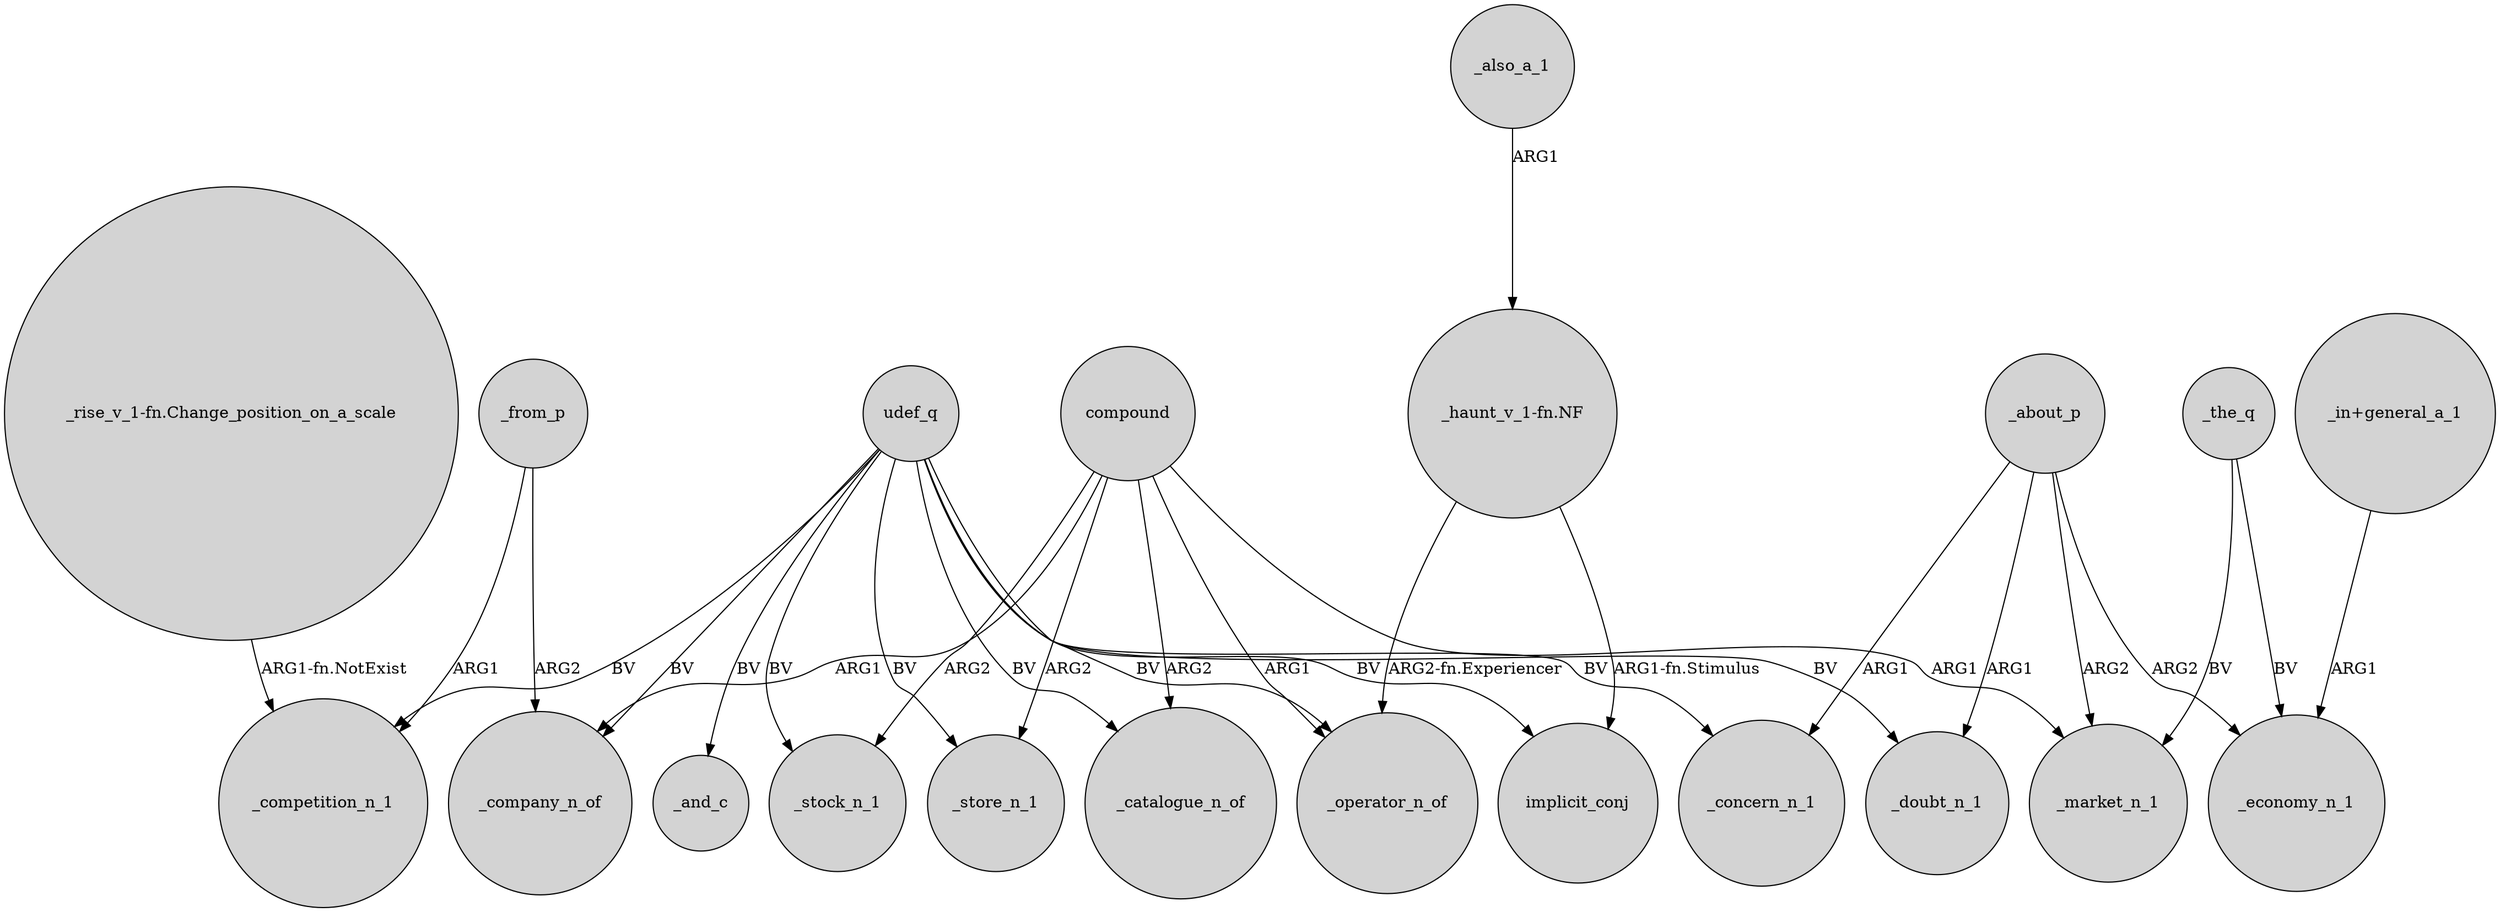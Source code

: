 digraph {
	node [shape=circle style=filled]
	udef_q -> _competition_n_1 [label=BV]
	_about_p -> _concern_n_1 [label=ARG1]
	udef_q -> _catalogue_n_of [label=BV]
	_about_p -> _economy_n_1 [label=ARG2]
	_the_q -> _economy_n_1 [label=BV]
	udef_q -> implicit_conj [label=BV]
	"_in+general_a_1" -> _economy_n_1 [label=ARG1]
	_from_p -> _competition_n_1 [label=ARG1]
	_also_a_1 -> "_haunt_v_1-fn.NF" [label=ARG1]
	compound -> _stock_n_1 [label=ARG2]
	compound -> _company_n_of [label=ARG1]
	udef_q -> _stock_n_1 [label=BV]
	compound -> _catalogue_n_of [label=ARG2]
	udef_q -> _concern_n_1 [label=BV]
	"_haunt_v_1-fn.NF" -> implicit_conj [label="ARG1-fn.Stimulus"]
	udef_q -> _operator_n_of [label=BV]
	compound -> _operator_n_of [label=ARG1]
	"_haunt_v_1-fn.NF" -> _operator_n_of [label="ARG2-fn.Experiencer"]
	_from_p -> _company_n_of [label=ARG2]
	_about_p -> _market_n_1 [label=ARG2]
	compound -> _store_n_1 [label=ARG2]
	compound -> _market_n_1 [label=ARG1]
	"_rise_v_1-fn.Change_position_on_a_scale" -> _competition_n_1 [label="ARG1-fn.NotExist"]
	udef_q -> _company_n_of [label=BV]
	_the_q -> _market_n_1 [label=BV]
	udef_q -> _and_c [label=BV]
	udef_q -> _doubt_n_1 [label=BV]
	udef_q -> _store_n_1 [label=BV]
	_about_p -> _doubt_n_1 [label=ARG1]
}
